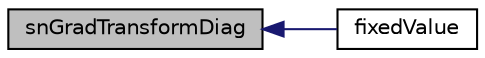 digraph "snGradTransformDiag"
{
  bgcolor="transparent";
  edge [fontname="Helvetica",fontsize="10",labelfontname="Helvetica",labelfontsize="10"];
  node [fontname="Helvetica",fontsize="10",shape=record];
  rankdir="LR";
  Node1 [label="snGradTransformDiag",height=0.2,width=0.4,color="black", fillcolor="grey75", style="filled", fontcolor="black"];
  Node1 -> Node2 [dir="back",color="midnightblue",fontsize="10",style="solid",fontname="Helvetica"];
  Node2 [label="fixedValue",height=0.2,width=0.4,color="black",URL="$a00840.html#aa288ac84a7ee96b9a245f157779d4ae7"];
}
